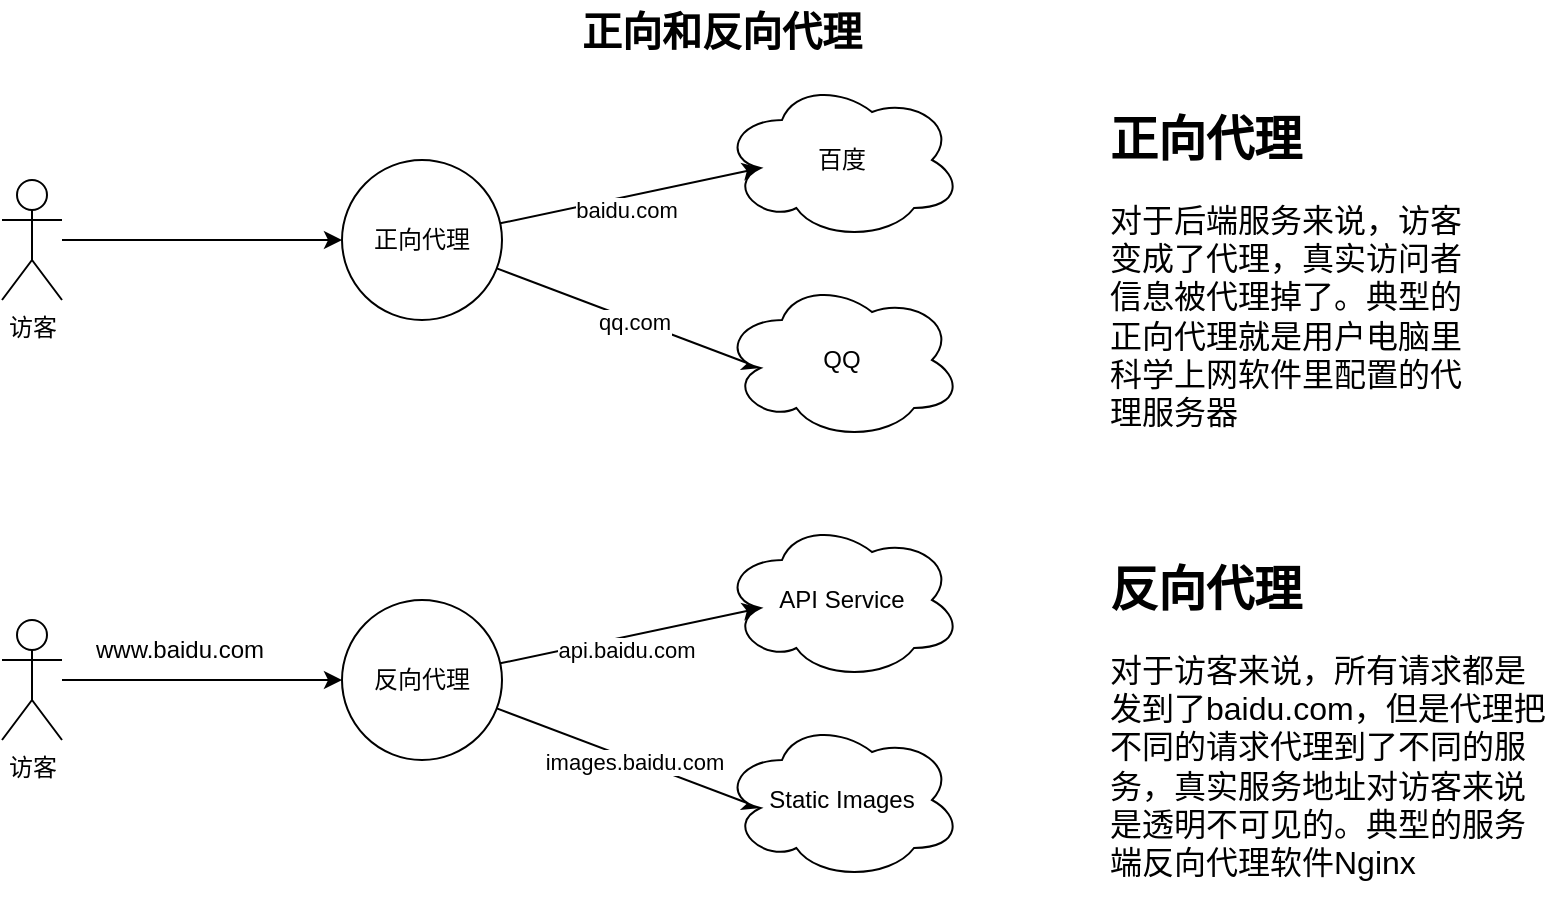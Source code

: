<mxfile version="21.3.2" type="github">
  <diagram name="第 1 页" id="xoibS2SJCxxQ6S7KfYmW">
    <mxGraphModel dx="954" dy="589" grid="1" gridSize="10" guides="1" tooltips="1" connect="1" arrows="1" fold="1" page="1" pageScale="1" pageWidth="850" pageHeight="1100" math="0" shadow="0">
      <root>
        <mxCell id="0" />
        <mxCell id="1" parent="0" />
        <mxCell id="6ae03le2sl2ZFCW3vqm4-1" value="正向和反向代理" style="text;html=1;strokeColor=none;fillColor=none;align=center;verticalAlign=middle;whiteSpace=wrap;rounded=0;fontStyle=1;fontSize=20;" parent="1" vertex="1">
          <mxGeometry x="291" y="20" width="220" height="30" as="geometry" />
        </mxCell>
        <mxCell id="6ae03le2sl2ZFCW3vqm4-4" style="edgeStyle=orthogonalEdgeStyle;rounded=0;orthogonalLoop=1;jettySize=auto;html=1;entryX=0;entryY=0.5;entryDx=0;entryDy=0;" parent="1" source="6ae03le2sl2ZFCW3vqm4-2" target="6ae03le2sl2ZFCW3vqm4-3" edge="1">
          <mxGeometry relative="1" as="geometry" />
        </mxCell>
        <mxCell id="6ae03le2sl2ZFCW3vqm4-2" value="访客" style="shape=umlActor;verticalLabelPosition=bottom;verticalAlign=top;html=1;outlineConnect=0;" parent="1" vertex="1">
          <mxGeometry x="41" y="110" width="30" height="60" as="geometry" />
        </mxCell>
        <mxCell id="6ae03le2sl2ZFCW3vqm4-6" style="rounded=0;orthogonalLoop=1;jettySize=auto;html=1;entryX=0.16;entryY=0.55;entryDx=0;entryDy=0;entryPerimeter=0;" parent="1" source="6ae03le2sl2ZFCW3vqm4-3" target="6ae03le2sl2ZFCW3vqm4-5" edge="1">
          <mxGeometry relative="1" as="geometry" />
        </mxCell>
        <mxCell id="6ae03le2sl2ZFCW3vqm4-12" value="baidu.com" style="edgeLabel;html=1;align=center;verticalAlign=middle;resizable=0;points=[];" parent="6ae03le2sl2ZFCW3vqm4-6" vertex="1" connectable="0">
          <mxGeometry x="-0.051" y="-6" relative="1" as="geometry">
            <mxPoint as="offset" />
          </mxGeometry>
        </mxCell>
        <mxCell id="6ae03le2sl2ZFCW3vqm4-8" style="rounded=0;orthogonalLoop=1;jettySize=auto;html=1;entryX=0.16;entryY=0.55;entryDx=0;entryDy=0;entryPerimeter=0;" parent="1" source="6ae03le2sl2ZFCW3vqm4-3" target="6ae03le2sl2ZFCW3vqm4-7" edge="1">
          <mxGeometry relative="1" as="geometry" />
        </mxCell>
        <mxCell id="6ae03le2sl2ZFCW3vqm4-13" value="qq.com" style="edgeLabel;html=1;align=center;verticalAlign=middle;resizable=0;points=[];" parent="6ae03le2sl2ZFCW3vqm4-8" vertex="1" connectable="0">
          <mxGeometry x="0.045" y="-1" relative="1" as="geometry">
            <mxPoint as="offset" />
          </mxGeometry>
        </mxCell>
        <mxCell id="6ae03le2sl2ZFCW3vqm4-3" value="正向代理" style="ellipse;whiteSpace=wrap;html=1;aspect=fixed;" parent="1" vertex="1">
          <mxGeometry x="211" y="100" width="80" height="80" as="geometry" />
        </mxCell>
        <mxCell id="6ae03le2sl2ZFCW3vqm4-5" value="百度" style="ellipse;shape=cloud;whiteSpace=wrap;html=1;" parent="1" vertex="1">
          <mxGeometry x="401" y="60" width="120" height="80" as="geometry" />
        </mxCell>
        <mxCell id="6ae03le2sl2ZFCW3vqm4-7" value="QQ" style="ellipse;shape=cloud;whiteSpace=wrap;html=1;" parent="1" vertex="1">
          <mxGeometry x="401" y="160" width="120" height="80" as="geometry" />
        </mxCell>
        <mxCell id="6ae03le2sl2ZFCW3vqm4-9" value="&lt;h1&gt;正向代理&lt;br&gt;&lt;/h1&gt;&lt;p&gt;&lt;font style=&quot;font-size: 16px;&quot;&gt;对于后端服务来说，访客变成了代理，真实访问者信息被代理掉了。典型的正向代理就是用户电脑里科学上网软件里配置的代理服务器&lt;/font&gt;&lt;br&gt;&lt;/p&gt;" style="text;html=1;strokeColor=none;fillColor=none;spacing=5;spacingTop=-20;whiteSpace=wrap;overflow=hidden;rounded=0;" parent="1" vertex="1">
          <mxGeometry x="590" y="70" width="190" height="170" as="geometry" />
        </mxCell>
        <mxCell id="6ae03le2sl2ZFCW3vqm4-14" style="edgeStyle=orthogonalEdgeStyle;rounded=0;orthogonalLoop=1;jettySize=auto;html=1;entryX=0;entryY=0.5;entryDx=0;entryDy=0;" parent="1" source="6ae03le2sl2ZFCW3vqm4-15" target="6ae03le2sl2ZFCW3vqm4-20" edge="1">
          <mxGeometry relative="1" as="geometry" />
        </mxCell>
        <mxCell id="6ae03le2sl2ZFCW3vqm4-15" value="访客" style="shape=umlActor;verticalLabelPosition=bottom;verticalAlign=top;html=1;outlineConnect=0;" parent="1" vertex="1">
          <mxGeometry x="41" y="330" width="30" height="60" as="geometry" />
        </mxCell>
        <mxCell id="6ae03le2sl2ZFCW3vqm4-16" style="rounded=0;orthogonalLoop=1;jettySize=auto;html=1;entryX=0.16;entryY=0.55;entryDx=0;entryDy=0;entryPerimeter=0;" parent="1" source="6ae03le2sl2ZFCW3vqm4-20" target="6ae03le2sl2ZFCW3vqm4-21" edge="1">
          <mxGeometry relative="1" as="geometry" />
        </mxCell>
        <mxCell id="6ae03le2sl2ZFCW3vqm4-17" value="api.baidu.com" style="edgeLabel;html=1;align=center;verticalAlign=middle;resizable=0;points=[];" parent="6ae03le2sl2ZFCW3vqm4-16" vertex="1" connectable="0">
          <mxGeometry x="-0.051" y="-6" relative="1" as="geometry">
            <mxPoint as="offset" />
          </mxGeometry>
        </mxCell>
        <mxCell id="6ae03le2sl2ZFCW3vqm4-18" style="rounded=0;orthogonalLoop=1;jettySize=auto;html=1;entryX=0.16;entryY=0.55;entryDx=0;entryDy=0;entryPerimeter=0;" parent="1" source="6ae03le2sl2ZFCW3vqm4-20" target="6ae03le2sl2ZFCW3vqm4-22" edge="1">
          <mxGeometry relative="1" as="geometry" />
        </mxCell>
        <mxCell id="6ae03le2sl2ZFCW3vqm4-19" value="&lt;div&gt;images.baidu.com&lt;/div&gt;" style="edgeLabel;html=1;align=center;verticalAlign=middle;resizable=0;points=[];" parent="6ae03le2sl2ZFCW3vqm4-18" vertex="1" connectable="0">
          <mxGeometry x="0.045" y="-1" relative="1" as="geometry">
            <mxPoint as="offset" />
          </mxGeometry>
        </mxCell>
        <mxCell id="6ae03le2sl2ZFCW3vqm4-20" value="反向代理" style="ellipse;whiteSpace=wrap;html=1;aspect=fixed;" parent="1" vertex="1">
          <mxGeometry x="211" y="320" width="80" height="80" as="geometry" />
        </mxCell>
        <mxCell id="6ae03le2sl2ZFCW3vqm4-21" value="API Service" style="ellipse;shape=cloud;whiteSpace=wrap;html=1;" parent="1" vertex="1">
          <mxGeometry x="401" y="280" width="120" height="80" as="geometry" />
        </mxCell>
        <mxCell id="6ae03le2sl2ZFCW3vqm4-22" value="Static Images" style="ellipse;shape=cloud;whiteSpace=wrap;html=1;" parent="1" vertex="1">
          <mxGeometry x="401" y="380" width="120" height="80" as="geometry" />
        </mxCell>
        <mxCell id="6ae03le2sl2ZFCW3vqm4-23" value="&lt;h1&gt;反向代理&lt;br&gt;&lt;/h1&gt;&lt;p&gt;&lt;font style=&quot;font-size: 16px;&quot;&gt;对于访客来说，所有请求都是发到了baidu.com，但是代理把不同的请求代理到了不同的服务，真实服务地址对访客来说是透明不可见的。典型的服务端反向代理软件Nginx&lt;/font&gt;&lt;br&gt;&lt;/p&gt;" style="text;html=1;strokeColor=none;fillColor=none;spacing=5;spacingTop=-20;whiteSpace=wrap;overflow=hidden;rounded=0;" parent="1" vertex="1">
          <mxGeometry x="590" y="295" width="230" height="175" as="geometry" />
        </mxCell>
        <mxCell id="6ae03le2sl2ZFCW3vqm4-25" value="www.baidu.com" style="text;html=1;strokeColor=none;fillColor=none;align=center;verticalAlign=middle;whiteSpace=wrap;rounded=0;" parent="1" vertex="1">
          <mxGeometry x="100" y="330" width="60" height="30" as="geometry" />
        </mxCell>
      </root>
    </mxGraphModel>
  </diagram>
</mxfile>
